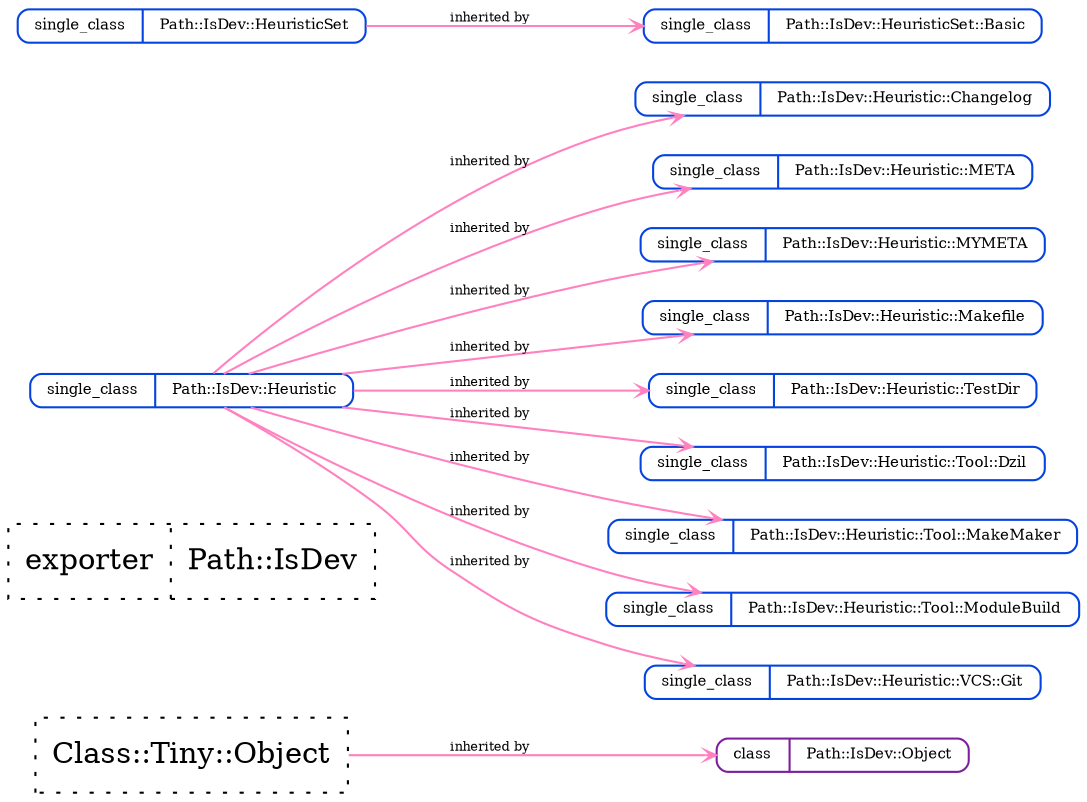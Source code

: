 strict digraph Perl {
	graph [compound=1, concentrate=1, overlap=false, rankdir=LR, ranksep=1, smoothing=triangle, splines=spline];
	node [label="\N", shape=record, style=dotted];
	edge [minlen=1];
	"Class::Tiny::Object" [label="<port1> Class::Tiny::Object"];
	"Path::IsDev" [label="{{<port1> exporter}|<port2> Path::IsDev}"];
	"Path::IsDev::Heuristic" [label="{{<port1> single_class}|<port2> Path::IsDev::Heuristic}", shape=Mrecord, style=solid, color="#0343df", fontsize=7, height="0.1"];
	"Path::IsDev::Heuristic::Changelog" [label="{{<port1> single_class}|<port2> Path::IsDev::Heuristic::Changelog}", shape=Mrecord, style=solid, color="#0343df", fontsize=7, height="0.1"];
	"Path::IsDev::Heuristic::META" [label="{{<port1> single_class}|<port2> Path::IsDev::Heuristic::META}", shape=Mrecord, style=solid, color="#0343df", fontsize=7, height="0.1"];
	"Path::IsDev::Heuristic::MYMETA" [label="{{<port1> single_class}|<port2> Path::IsDev::Heuristic::MYMETA}", shape=Mrecord, style=solid, color="#0343df", fontsize=7, height="0.1"];
	"Path::IsDev::Heuristic::Makefile" [label="{{<port1> single_class}|<port2> Path::IsDev::Heuristic::Makefile}", shape=Mrecord, style=solid, color="#0343df", fontsize=7, height="0.1"];
	"Path::IsDev::Heuristic::TestDir" [label="{{<port1> single_class}|<port2> Path::IsDev::Heuristic::TestDir}", shape=Mrecord, style=solid, color="#0343df", fontsize=7, height="0.1"];
	"Path::IsDev::Heuristic::Tool::Dzil" [label="{{<port1> single_class}|<port2> Path::IsDev::Heuristic::Tool::Dzil}", shape=Mrecord, style=solid, color="#0343df", fontsize=7, height="0.1"];
	"Path::IsDev::Heuristic::Tool::MakeMaker" [label="{{<port1> single_class}|<port2> Path::IsDev::Heuristic::Tool::MakeMaker}", shape=Mrecord, style=solid, color="#0343df", fontsize=7, height="0.1"];
	"Path::IsDev::Heuristic::Tool::ModuleBuild" [label="{{<port1> single_class}|<port2> Path::IsDev::Heuristic::Tool::ModuleBuild}", shape=Mrecord, style=solid, color="#0343df", fontsize=7, height="0.1"];
	"Path::IsDev::Heuristic::VCS::Git" [label="{{<port1> single_class}|<port2> Path::IsDev::Heuristic::VCS::Git}", shape=Mrecord, style=solid, color="#0343df", fontsize=7, height="0.1"];
	"Path::IsDev::HeuristicSet" [label="{{<port1> single_class}|<port2> Path::IsDev::HeuristicSet}", shape=Mrecord, style=solid, color="#0343df", fontsize=7, height="0.1"];
	"Path::IsDev::HeuristicSet::Basic" [label="{{<port1> single_class}|<port2> Path::IsDev::HeuristicSet::Basic}", shape=Mrecord, style=solid, color="#0343df", fontsize=7, height="0.1"];
	"Path::IsDev::Object" [label="{{<port1> class}|<port2> Path::IsDev::Object}", shape=Mrecord, style=solid, color="#7e1e9c", fontsize=7, height="0.1"];
	"Class::Tiny::Object" -> "Path::IsDev::Object" [arrowhead=open, arrowsize="0.5", color="#ff81c0", dir=forward, fontsize=6, headclip=1, label="inherited by", samehead=head, tailclip=1, weight=10];
	"Path::IsDev::Heuristic" -> "Path::IsDev::Heuristic::Changelog" [arrowhead=open, arrowsize="0.5", color="#ff81c0", dir=forward, fontsize=6, headclip=1, label="inherited by", samehead=head, tailclip=1, weight=10];
	"Path::IsDev::Heuristic" -> "Path::IsDev::Heuristic::TestDir" [arrowhead=open, arrowsize="0.5", color="#ff81c0", dir=forward, fontsize=6, headclip=1, label="inherited by", samehead=head, tailclip=1, weight=10];
	"Path::IsDev::Heuristic" -> "Path::IsDev::Heuristic::META" [arrowhead=open, arrowsize="0.5", color="#ff81c0", dir=forward, fontsize=6, headclip=1, label="inherited by", samehead=head, tailclip=1, weight=10];
	"Path::IsDev::Heuristic" -> "Path::IsDev::Heuristic::MYMETA" [arrowhead=open, arrowsize="0.5", color="#ff81c0", dir=forward, fontsize=6, headclip=1, label="inherited by", samehead=head, tailclip=1, weight=10];
	"Path::IsDev::Heuristic" -> "Path::IsDev::Heuristic::Makefile" [arrowhead=open, arrowsize="0.5", color="#ff81c0", dir=forward, fontsize=6, headclip=1, label="inherited by", samehead=head, tailclip=1, weight=10];
	"Path::IsDev::HeuristicSet" -> "Path::IsDev::HeuristicSet::Basic" [arrowhead=open, arrowsize="0.5", color="#ff81c0", dir=forward, fontsize=6, headclip=1, label="inherited by", samehead=head, tailclip=1, weight=10];
	"Path::IsDev::Heuristic" -> "Path::IsDev::Heuristic::Tool::Dzil" [arrowhead=open, arrowsize="0.5", color="#ff81c0", dir=forward, fontsize=6, headclip=1, label="inherited by", samehead=head, tailclip=1, weight=10];
	"Path::IsDev::Heuristic" -> "Path::IsDev::Heuristic::Tool::MakeMaker" [arrowhead=open, arrowsize="0.5", color="#ff81c0", dir=forward, fontsize=6, headclip=1, label="inherited by", samehead=head, tailclip=1, weight=10];
	"Path::IsDev::Heuristic" -> "Path::IsDev::Heuristic::Tool::ModuleBuild" [arrowhead=open, arrowsize="0.5", color="#ff81c0", dir=forward, fontsize=6, headclip=1, label="inherited by", samehead=head, tailclip=1, weight=10];
	"Path::IsDev::Heuristic" -> "Path::IsDev::Heuristic::VCS::Git" [arrowhead=open, arrowsize="0.5", color="#ff81c0", dir=forward, fontsize=6, headclip=1, label="inherited by", samehead=head, tailclip=1, weight=10];
}
